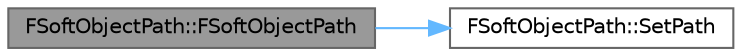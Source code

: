 digraph "FSoftObjectPath::FSoftObjectPath"
{
 // INTERACTIVE_SVG=YES
 // LATEX_PDF_SIZE
  bgcolor="transparent";
  edge [fontname=Helvetica,fontsize=10,labelfontname=Helvetica,labelfontsize=10];
  node [fontname=Helvetica,fontsize=10,shape=box,height=0.2,width=0.4];
  rankdir="LR";
  Node1 [id="Node000001",label="FSoftObjectPath::FSoftObjectPath",height=0.2,width=0.4,color="gray40", fillcolor="grey60", style="filled", fontcolor="black",tooltip="Explicitly extend a top-level object path with an empty subobject path."];
  Node1 -> Node2 [id="edge1_Node000001_Node000002",color="steelblue1",style="solid",tooltip=" "];
  Node2 [id="Node000002",label="FSoftObjectPath::SetPath",height=0.2,width=0.4,color="grey40", fillcolor="white", style="filled",URL="$d7/d47/structFSoftObjectPath.html#a372d2331acd9ea3bb441b5dddb1a5dc8",tooltip="Sets asset path of this reference based on a string path."];
}
